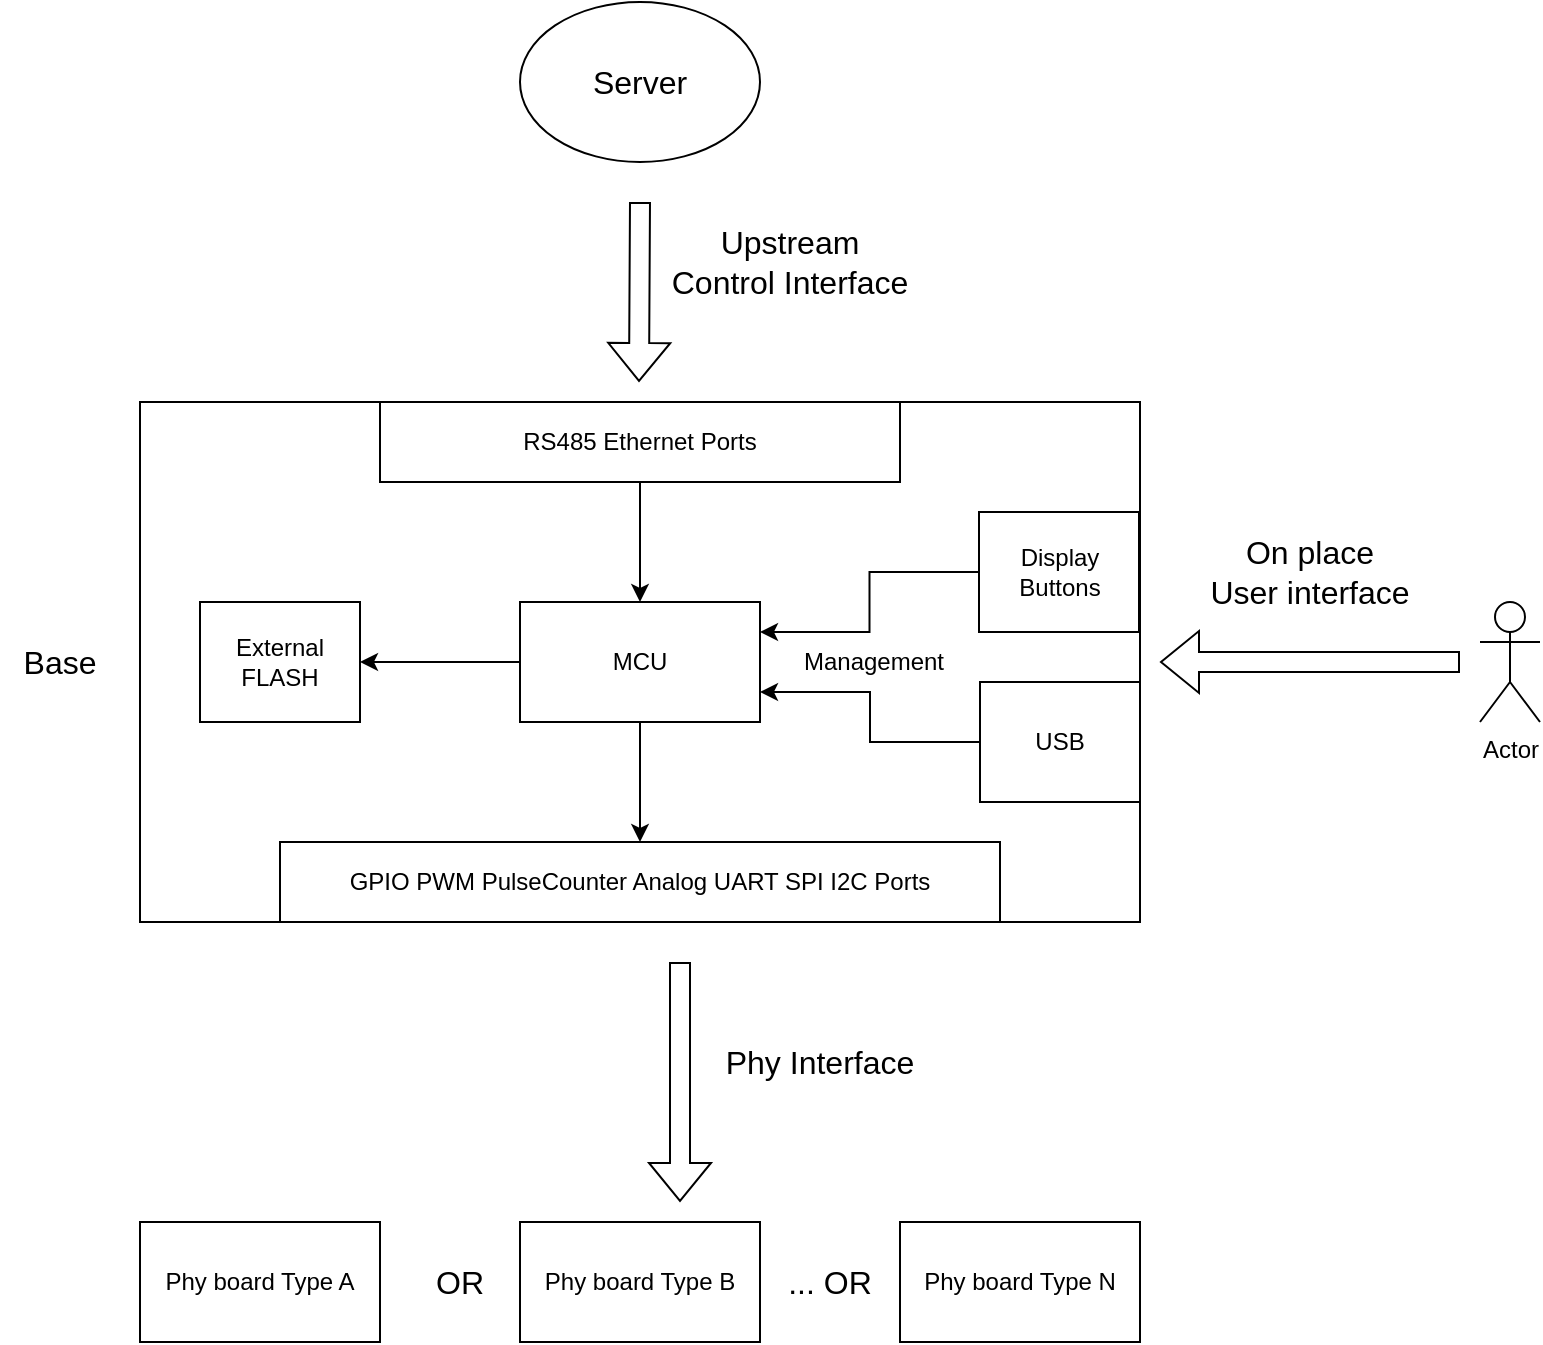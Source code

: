 <mxfile version="26.0.16">
  <diagram name="Страница — 1" id="NmjGnQKOQ0bJb6eMUOQD">
    <mxGraphModel dx="1434" dy="783" grid="1" gridSize="10" guides="1" tooltips="1" connect="1" arrows="1" fold="1" page="1" pageScale="1" pageWidth="2339" pageHeight="3300" math="0" shadow="0">
      <root>
        <mxCell id="0" />
        <mxCell id="1" parent="0" />
        <mxCell id="QNfy_sJwfCm9EeOtpcBE-1" value="" style="rounded=0;whiteSpace=wrap;html=1;" vertex="1" parent="1">
          <mxGeometry x="670" y="370" width="500" height="260" as="geometry" />
        </mxCell>
        <mxCell id="QNfy_sJwfCm9EeOtpcBE-11" style="edgeStyle=orthogonalEdgeStyle;rounded=0;orthogonalLoop=1;jettySize=auto;html=1;entryX=0.5;entryY=0;entryDx=0;entryDy=0;" edge="1" parent="1" source="QNfy_sJwfCm9EeOtpcBE-3" target="QNfy_sJwfCm9EeOtpcBE-4">
          <mxGeometry relative="1" as="geometry" />
        </mxCell>
        <mxCell id="QNfy_sJwfCm9EeOtpcBE-3" value="RS485 Ethernet Ports" style="rounded=0;whiteSpace=wrap;html=1;" vertex="1" parent="1">
          <mxGeometry x="790" y="370" width="260" height="40" as="geometry" />
        </mxCell>
        <mxCell id="QNfy_sJwfCm9EeOtpcBE-12" style="edgeStyle=orthogonalEdgeStyle;rounded=0;orthogonalLoop=1;jettySize=auto;html=1;entryX=0.5;entryY=0;entryDx=0;entryDy=0;" edge="1" parent="1" source="QNfy_sJwfCm9EeOtpcBE-4" target="QNfy_sJwfCm9EeOtpcBE-5">
          <mxGeometry relative="1" as="geometry" />
        </mxCell>
        <mxCell id="QNfy_sJwfCm9EeOtpcBE-20" style="edgeStyle=orthogonalEdgeStyle;rounded=0;orthogonalLoop=1;jettySize=auto;html=1;exitX=0;exitY=0.5;exitDx=0;exitDy=0;entryX=1;entryY=0.5;entryDx=0;entryDy=0;" edge="1" parent="1" source="QNfy_sJwfCm9EeOtpcBE-4" target="QNfy_sJwfCm9EeOtpcBE-19">
          <mxGeometry relative="1" as="geometry" />
        </mxCell>
        <mxCell id="QNfy_sJwfCm9EeOtpcBE-4" value="MCU" style="rounded=0;whiteSpace=wrap;html=1;" vertex="1" parent="1">
          <mxGeometry x="860" y="470" width="120" height="60" as="geometry" />
        </mxCell>
        <mxCell id="QNfy_sJwfCm9EeOtpcBE-5" value="GPIO PWM PulseCounter Analog UART SPI I2C Ports" style="rounded=0;whiteSpace=wrap;html=1;" vertex="1" parent="1">
          <mxGeometry x="740" y="590" width="360" height="40" as="geometry" />
        </mxCell>
        <mxCell id="QNfy_sJwfCm9EeOtpcBE-36" style="edgeStyle=orthogonalEdgeStyle;rounded=0;orthogonalLoop=1;jettySize=auto;html=1;entryX=1;entryY=0.25;entryDx=0;entryDy=0;" edge="1" parent="1" source="QNfy_sJwfCm9EeOtpcBE-6" target="QNfy_sJwfCm9EeOtpcBE-4">
          <mxGeometry relative="1" as="geometry" />
        </mxCell>
        <mxCell id="QNfy_sJwfCm9EeOtpcBE-6" value="Display Buttons" style="rounded=0;whiteSpace=wrap;html=1;" vertex="1" parent="1">
          <mxGeometry x="1089.5" y="425" width="80" height="60" as="geometry" />
        </mxCell>
        <mxCell id="QNfy_sJwfCm9EeOtpcBE-13" value="Phy board Type A" style="rounded=0;whiteSpace=wrap;html=1;" vertex="1" parent="1">
          <mxGeometry x="670" y="780" width="120" height="60" as="geometry" />
        </mxCell>
        <mxCell id="QNfy_sJwfCm9EeOtpcBE-14" value="Server" style="ellipse;whiteSpace=wrap;html=1;fontSize=16;" vertex="1" parent="1">
          <mxGeometry x="860" y="170" width="120" height="80" as="geometry" />
        </mxCell>
        <mxCell id="QNfy_sJwfCm9EeOtpcBE-15" value="Phy board Type B" style="rounded=0;whiteSpace=wrap;html=1;" vertex="1" parent="1">
          <mxGeometry x="860" y="780" width="120" height="60" as="geometry" />
        </mxCell>
        <mxCell id="QNfy_sJwfCm9EeOtpcBE-16" value="" style="shape=flexArrow;endArrow=classic;html=1;rounded=0;" edge="1" parent="1">
          <mxGeometry width="50" height="50" relative="1" as="geometry">
            <mxPoint x="920" y="270" as="sourcePoint" />
            <mxPoint x="919.5" y="360" as="targetPoint" />
          </mxGeometry>
        </mxCell>
        <mxCell id="QNfy_sJwfCm9EeOtpcBE-17" value="Upstream&lt;div&gt;Control Interface&lt;/div&gt;" style="text;html=1;align=center;verticalAlign=middle;whiteSpace=wrap;rounded=0;fontSize=16;" vertex="1" parent="1">
          <mxGeometry x="920" y="280" width="150" height="40" as="geometry" />
        </mxCell>
        <mxCell id="QNfy_sJwfCm9EeOtpcBE-18" value="Base" style="text;html=1;align=center;verticalAlign=middle;whiteSpace=wrap;rounded=0;fontSize=16;" vertex="1" parent="1">
          <mxGeometry x="600" y="485" width="60" height="30" as="geometry" />
        </mxCell>
        <mxCell id="QNfy_sJwfCm9EeOtpcBE-19" value="External&lt;div&gt;FLASH&lt;/div&gt;" style="rounded=0;whiteSpace=wrap;html=1;" vertex="1" parent="1">
          <mxGeometry x="700" y="470" width="80" height="60" as="geometry" />
        </mxCell>
        <mxCell id="QNfy_sJwfCm9EeOtpcBE-23" style="edgeStyle=orthogonalEdgeStyle;rounded=0;orthogonalLoop=1;jettySize=auto;html=1;exitX=0;exitY=0.5;exitDx=0;exitDy=0;entryX=1;entryY=0.75;entryDx=0;entryDy=0;" edge="1" parent="1" source="QNfy_sJwfCm9EeOtpcBE-22" target="QNfy_sJwfCm9EeOtpcBE-4">
          <mxGeometry relative="1" as="geometry" />
        </mxCell>
        <mxCell id="QNfy_sJwfCm9EeOtpcBE-22" value="USB" style="rounded=0;whiteSpace=wrap;html=1;" vertex="1" parent="1">
          <mxGeometry x="1090" y="510" width="80" height="60" as="geometry" />
        </mxCell>
        <mxCell id="QNfy_sJwfCm9EeOtpcBE-24" value="Management" style="text;html=1;align=center;verticalAlign=middle;whiteSpace=wrap;rounded=0;" vertex="1" parent="1">
          <mxGeometry x="997" y="485" width="80" height="30" as="geometry" />
        </mxCell>
        <mxCell id="QNfy_sJwfCm9EeOtpcBE-25" value="Phy board Type N" style="rounded=0;whiteSpace=wrap;html=1;" vertex="1" parent="1">
          <mxGeometry x="1050" y="780" width="120" height="60" as="geometry" />
        </mxCell>
        <mxCell id="QNfy_sJwfCm9EeOtpcBE-26" value="OR" style="text;html=1;align=center;verticalAlign=middle;whiteSpace=wrap;rounded=0;fontSize=16;" vertex="1" parent="1">
          <mxGeometry x="800" y="795" width="60" height="30" as="geometry" />
        </mxCell>
        <mxCell id="QNfy_sJwfCm9EeOtpcBE-27" value="... OR" style="text;html=1;align=center;verticalAlign=middle;whiteSpace=wrap;rounded=0;fontSize=16;" vertex="1" parent="1">
          <mxGeometry x="985" y="795" width="60" height="30" as="geometry" />
        </mxCell>
        <mxCell id="QNfy_sJwfCm9EeOtpcBE-28" value="" style="shape=flexArrow;endArrow=classic;html=1;rounded=0;" edge="1" parent="1">
          <mxGeometry width="50" height="50" relative="1" as="geometry">
            <mxPoint x="940" y="650" as="sourcePoint" />
            <mxPoint x="940" y="770" as="targetPoint" />
          </mxGeometry>
        </mxCell>
        <mxCell id="QNfy_sJwfCm9EeOtpcBE-29" value="Phy Interface" style="text;html=1;align=center;verticalAlign=middle;whiteSpace=wrap;rounded=0;fontSize=16;" vertex="1" parent="1">
          <mxGeometry x="950" y="680" width="120" height="40" as="geometry" />
        </mxCell>
        <mxCell id="QNfy_sJwfCm9EeOtpcBE-30" value="Actor" style="shape=umlActor;verticalLabelPosition=bottom;verticalAlign=top;html=1;outlineConnect=0;" vertex="1" parent="1">
          <mxGeometry x="1340" y="470" width="30" height="60" as="geometry" />
        </mxCell>
        <mxCell id="QNfy_sJwfCm9EeOtpcBE-34" value="" style="shape=flexArrow;endArrow=classic;html=1;rounded=0;" edge="1" parent="1">
          <mxGeometry width="50" height="50" relative="1" as="geometry">
            <mxPoint x="1330" y="500" as="sourcePoint" />
            <mxPoint x="1180" y="500" as="targetPoint" />
          </mxGeometry>
        </mxCell>
        <mxCell id="QNfy_sJwfCm9EeOtpcBE-35" value="On place&lt;br&gt;User interface" style="text;html=1;align=center;verticalAlign=middle;whiteSpace=wrap;rounded=0;fontSize=16;" vertex="1" parent="1">
          <mxGeometry x="1180" y="435" width="150" height="40" as="geometry" />
        </mxCell>
      </root>
    </mxGraphModel>
  </diagram>
</mxfile>

